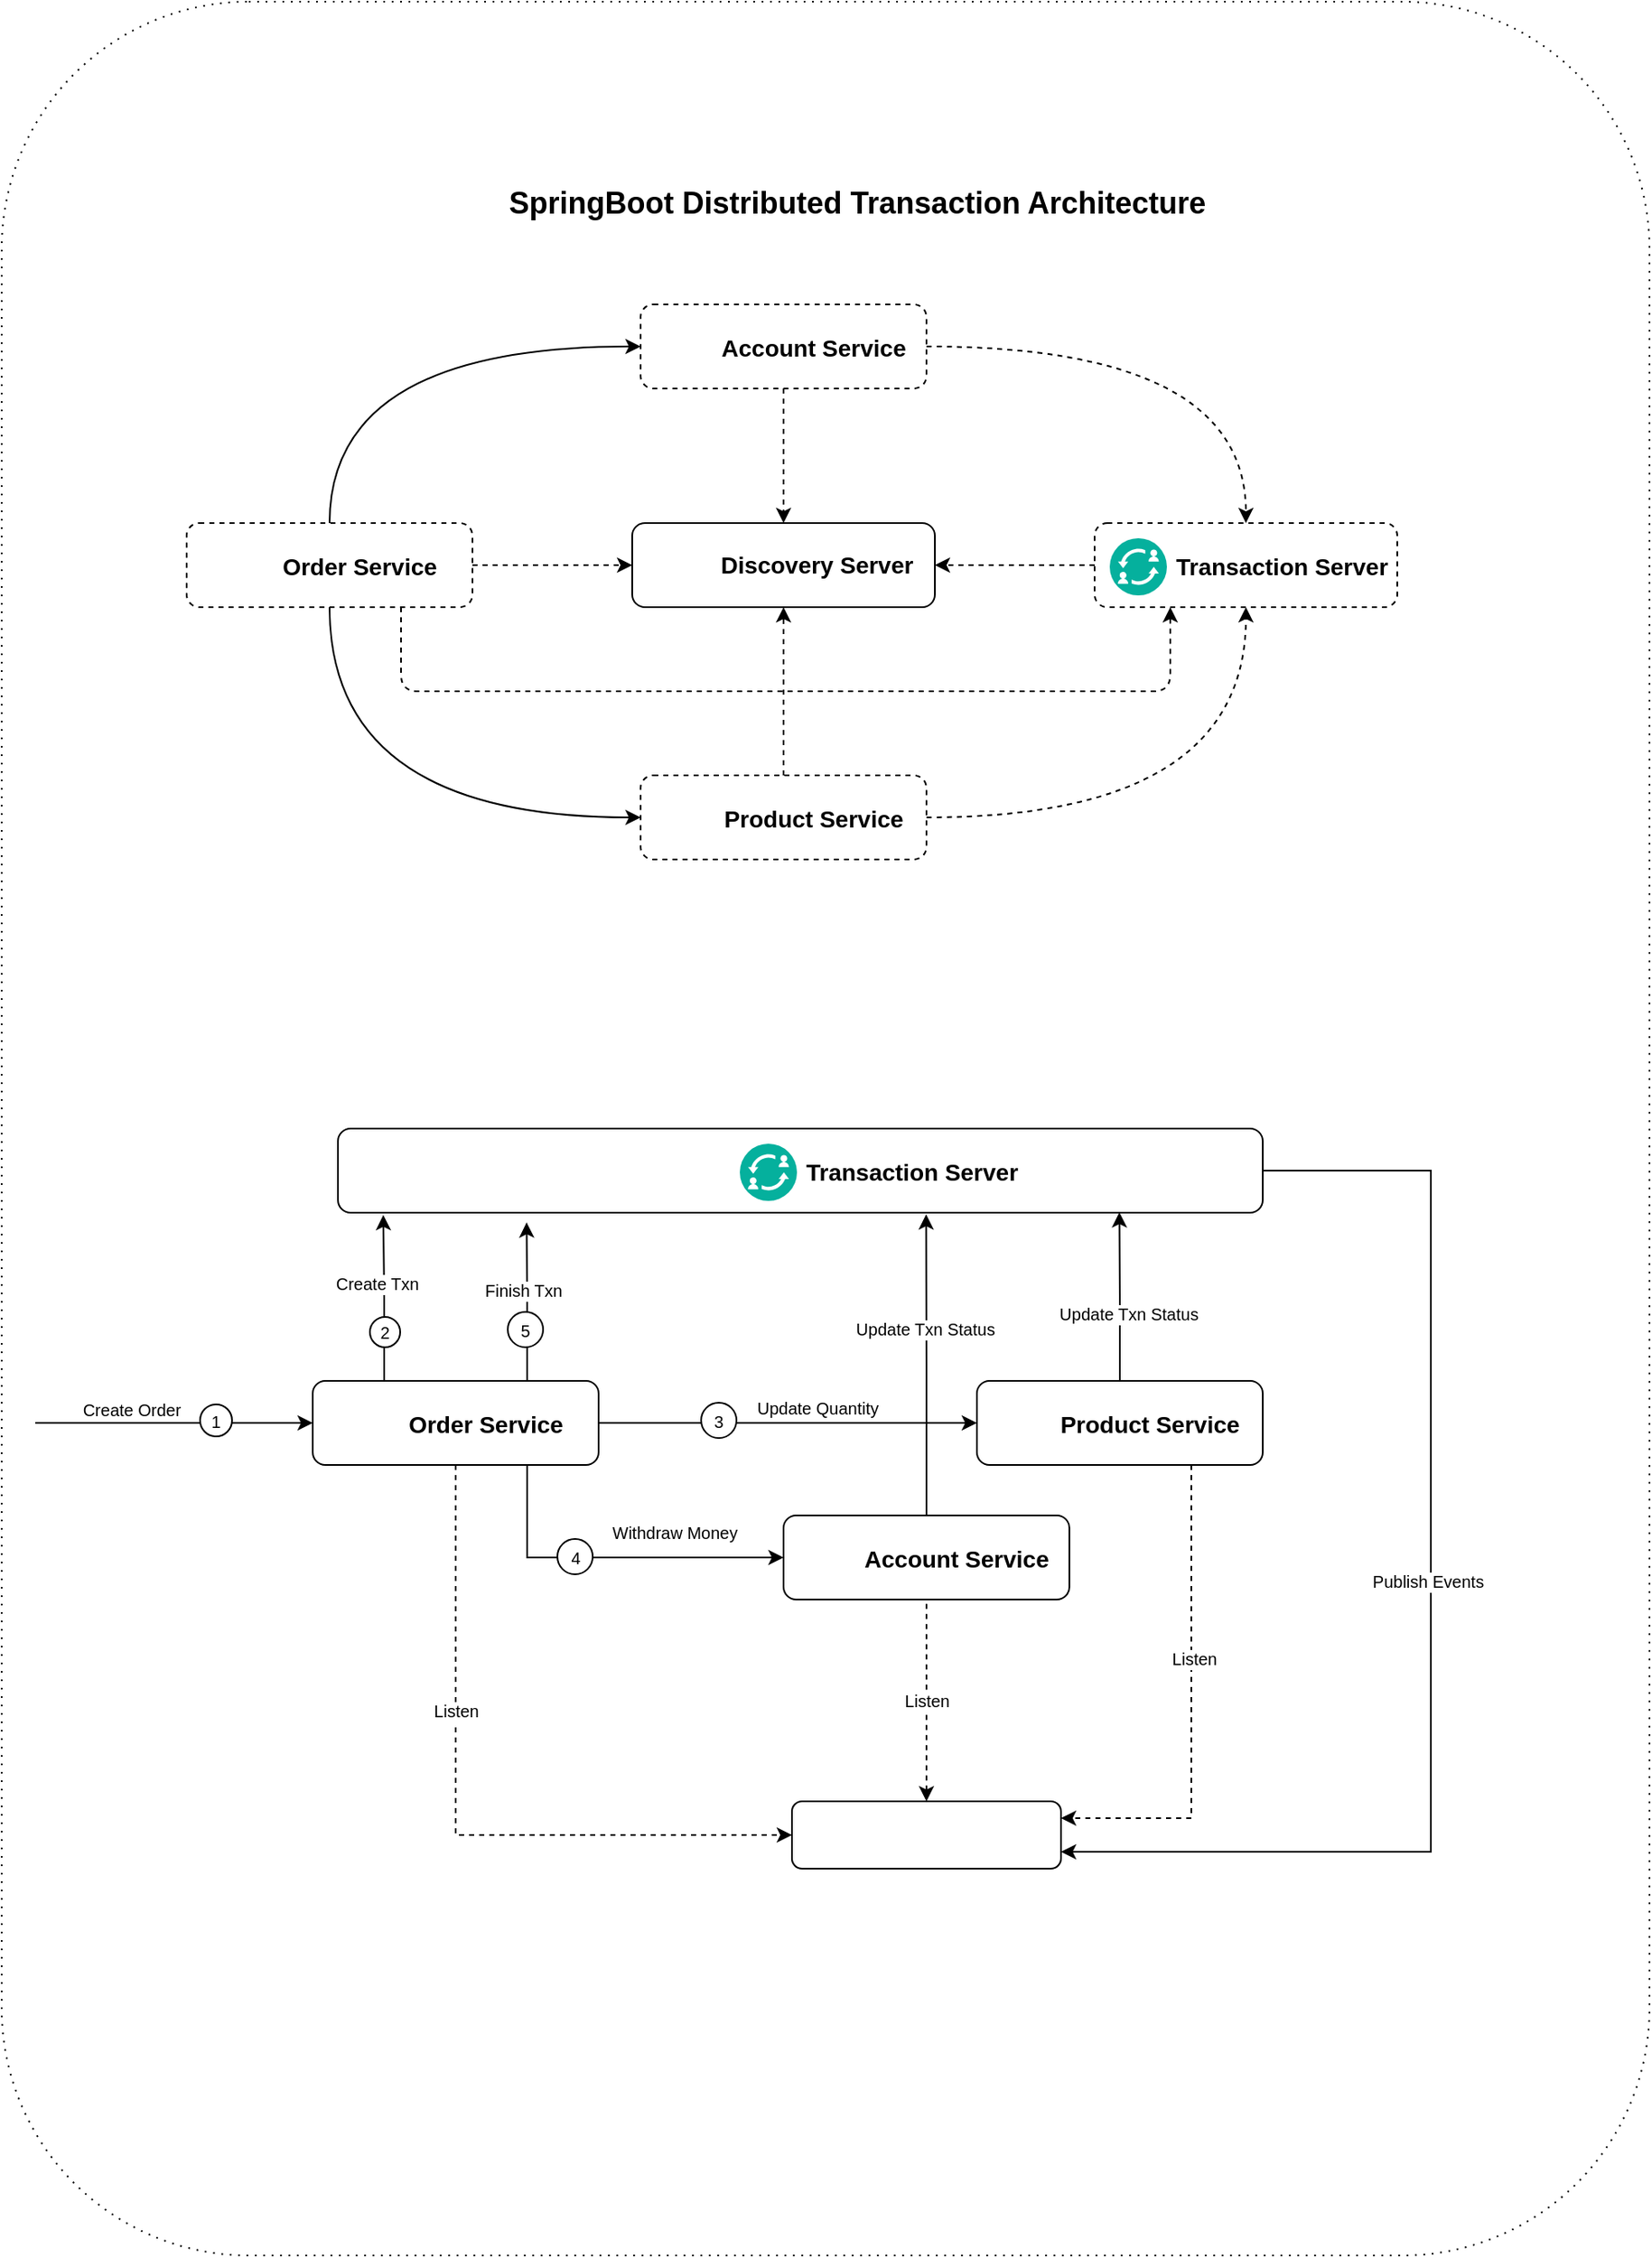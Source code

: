 <mxfile version="13.4.6" type="device"><diagram id="TzoZuRpMKNAKTV6mNoHU" name="Page-1"><mxGraphModel dx="1888" dy="580" grid="1" gridSize="10" guides="1" tooltips="1" connect="1" arrows="1" fold="1" page="1" pageScale="1" pageWidth="850" pageHeight="1100" math="0" shadow="0"><root><mxCell id="0"/><mxCell id="1" parent="0"/><mxCell id="OYZoW6TeuXDNBzi-kduW-101" value="" style="rounded=1;whiteSpace=wrap;html=1;fillColor=none;fontSize=18;dashed=1;dashPattern=1 4;" vertex="1" parent="1"><mxGeometry x="-150" y="10" width="980" height="1340" as="geometry"/></mxCell><mxCell id="OYZoW6TeuXDNBzi-kduW-8" value="" style="group" vertex="1" connectable="0" parent="1"><mxGeometry x="225" y="320" width="180" height="50" as="geometry"/></mxCell><mxCell id="OYZoW6TeuXDNBzi-kduW-1" value="" style="rounded=1;whiteSpace=wrap;html=1;" vertex="1" parent="OYZoW6TeuXDNBzi-kduW-8"><mxGeometry width="180" height="50" as="geometry"/></mxCell><mxCell id="OYZoW6TeuXDNBzi-kduW-3" value="" style="shape=image;imageAspect=0;aspect=fixed;verticalLabelPosition=bottom;verticalAlign=top;image=https://pragmaticintegrator.files.wordpress.com/2017/03/spring-cloud.jpg;" vertex="1" parent="OYZoW6TeuXDNBzi-kduW-8"><mxGeometry x="3" y="4.167" width="41.667" height="41.667" as="geometry"/></mxCell><mxCell id="OYZoW6TeuXDNBzi-kduW-7" value="Discovery Server" style="text;html=1;strokeColor=none;fillColor=none;align=center;verticalAlign=middle;whiteSpace=wrap;rounded=0;dashed=1;fontStyle=1;fontSize=14;" vertex="1" parent="OYZoW6TeuXDNBzi-kduW-8"><mxGeometry x="50" y="16.667" width="120" height="16.667" as="geometry"/></mxCell><mxCell id="OYZoW6TeuXDNBzi-kduW-12" value="" style="group" vertex="1" connectable="0" parent="1"><mxGeometry x="230" y="190" width="170" height="50" as="geometry"/></mxCell><mxCell id="OYZoW6TeuXDNBzi-kduW-9" value="" style="rounded=1;whiteSpace=wrap;html=1;dashed=1;fontSize=14;" vertex="1" parent="OYZoW6TeuXDNBzi-kduW-12"><mxGeometry width="170" height="50" as="geometry"/></mxCell><mxCell id="OYZoW6TeuXDNBzi-kduW-4" value="" style="shape=image;imageAspect=0;aspect=fixed;verticalLabelPosition=bottom;verticalAlign=top;image=https://dzone.com/storage/temp/12434118-spring-boot-logo.png;" vertex="1" parent="OYZoW6TeuXDNBzi-kduW-12"><mxGeometry x="10" y="11" width="33.41" height="30" as="geometry"/></mxCell><mxCell id="OYZoW6TeuXDNBzi-kduW-11" value="Account Service" style="text;html=1;strokeColor=none;fillColor=none;align=center;verticalAlign=middle;whiteSpace=wrap;rounded=0;dashed=1;fontStyle=1;fontSize=14;" vertex="1" parent="OYZoW6TeuXDNBzi-kduW-12"><mxGeometry x="43" y="16" width="120" height="20" as="geometry"/></mxCell><mxCell id="OYZoW6TeuXDNBzi-kduW-13" value="" style="group" vertex="1" connectable="0" parent="1"><mxGeometry x="-40" y="320" width="170" height="50" as="geometry"/></mxCell><mxCell id="OYZoW6TeuXDNBzi-kduW-14" value="" style="rounded=1;whiteSpace=wrap;html=1;dashed=1;fontSize=14;" vertex="1" parent="OYZoW6TeuXDNBzi-kduW-13"><mxGeometry width="170" height="50" as="geometry"/></mxCell><mxCell id="OYZoW6TeuXDNBzi-kduW-15" value="" style="shape=image;imageAspect=0;aspect=fixed;verticalLabelPosition=bottom;verticalAlign=top;image=https://dzone.com/storage/temp/12434118-spring-boot-logo.png;" vertex="1" parent="OYZoW6TeuXDNBzi-kduW-13"><mxGeometry x="10" y="11" width="33.41" height="30" as="geometry"/></mxCell><mxCell id="OYZoW6TeuXDNBzi-kduW-16" value="Order Service" style="text;html=1;strokeColor=none;fillColor=none;align=center;verticalAlign=middle;whiteSpace=wrap;rounded=0;dashed=1;fontStyle=1;fontSize=14;" vertex="1" parent="OYZoW6TeuXDNBzi-kduW-13"><mxGeometry x="43" y="16" width="120" height="20" as="geometry"/></mxCell><mxCell id="OYZoW6TeuXDNBzi-kduW-17" value="" style="group" vertex="1" connectable="0" parent="1"><mxGeometry x="230" y="470" width="170" height="50" as="geometry"/></mxCell><mxCell id="OYZoW6TeuXDNBzi-kduW-18" value="" style="rounded=1;whiteSpace=wrap;html=1;dashed=1;fontSize=14;" vertex="1" parent="OYZoW6TeuXDNBzi-kduW-17"><mxGeometry width="170" height="50" as="geometry"/></mxCell><mxCell id="OYZoW6TeuXDNBzi-kduW-19" value="" style="shape=image;imageAspect=0;aspect=fixed;verticalLabelPosition=bottom;verticalAlign=top;image=https://dzone.com/storage/temp/12434118-spring-boot-logo.png;" vertex="1" parent="OYZoW6TeuXDNBzi-kduW-17"><mxGeometry x="10" y="11" width="33.41" height="30" as="geometry"/></mxCell><mxCell id="OYZoW6TeuXDNBzi-kduW-20" value="Product Service" style="text;html=1;strokeColor=none;fillColor=none;align=center;verticalAlign=middle;whiteSpace=wrap;rounded=0;dashed=1;fontStyle=1;fontSize=14;" vertex="1" parent="OYZoW6TeuXDNBzi-kduW-17"><mxGeometry x="43" y="16" width="120" height="20" as="geometry"/></mxCell><mxCell id="OYZoW6TeuXDNBzi-kduW-28" style="edgeStyle=orthogonalEdgeStyle;rounded=0;orthogonalLoop=1;jettySize=auto;html=1;exitX=0;exitY=0.5;exitDx=0;exitDy=0;entryX=1;entryY=0.5;entryDx=0;entryDy=0;dashed=1;fontSize=14;" edge="1" parent="1" source="OYZoW6TeuXDNBzi-kduW-22" target="OYZoW6TeuXDNBzi-kduW-1"><mxGeometry relative="1" as="geometry"/></mxCell><mxCell id="OYZoW6TeuXDNBzi-kduW-27" style="edgeStyle=orthogonalEdgeStyle;rounded=0;orthogonalLoop=1;jettySize=auto;html=1;exitX=0.5;exitY=1;exitDx=0;exitDy=0;entryX=0.5;entryY=0;entryDx=0;entryDy=0;fontSize=14;dashed=1;" edge="1" parent="1" source="OYZoW6TeuXDNBzi-kduW-9" target="OYZoW6TeuXDNBzi-kduW-1"><mxGeometry relative="1" as="geometry"/></mxCell><mxCell id="OYZoW6TeuXDNBzi-kduW-29" style="edgeStyle=orthogonalEdgeStyle;rounded=0;orthogonalLoop=1;jettySize=auto;html=1;exitX=0.5;exitY=0;exitDx=0;exitDy=0;entryX=0.5;entryY=1;entryDx=0;entryDy=0;dashed=1;fontSize=14;" edge="1" parent="1" source="OYZoW6TeuXDNBzi-kduW-18" target="OYZoW6TeuXDNBzi-kduW-1"><mxGeometry relative="1" as="geometry"/></mxCell><mxCell id="OYZoW6TeuXDNBzi-kduW-30" style="edgeStyle=orthogonalEdgeStyle;rounded=0;orthogonalLoop=1;jettySize=auto;html=1;exitX=1;exitY=0.5;exitDx=0;exitDy=0;entryX=0;entryY=0.5;entryDx=0;entryDy=0;dashed=1;fontSize=14;" edge="1" parent="1" source="OYZoW6TeuXDNBzi-kduW-14" target="OYZoW6TeuXDNBzi-kduW-1"><mxGeometry relative="1" as="geometry"/></mxCell><mxCell id="OYZoW6TeuXDNBzi-kduW-32" style="edgeStyle=orthogonalEdgeStyle;orthogonalLoop=1;jettySize=auto;html=1;exitX=0.5;exitY=0;exitDx=0;exitDy=0;entryX=0;entryY=0.5;entryDx=0;entryDy=0;fontSize=14;curved=1;" edge="1" parent="1" source="OYZoW6TeuXDNBzi-kduW-14" target="OYZoW6TeuXDNBzi-kduW-9"><mxGeometry relative="1" as="geometry"/></mxCell><mxCell id="OYZoW6TeuXDNBzi-kduW-33" style="edgeStyle=orthogonalEdgeStyle;curved=1;orthogonalLoop=1;jettySize=auto;html=1;exitX=0.5;exitY=1;exitDx=0;exitDy=0;entryX=0;entryY=0.5;entryDx=0;entryDy=0;fontSize=14;" edge="1" parent="1" source="OYZoW6TeuXDNBzi-kduW-14" target="OYZoW6TeuXDNBzi-kduW-18"><mxGeometry relative="1" as="geometry"/></mxCell><mxCell id="OYZoW6TeuXDNBzi-kduW-35" value="" style="group" vertex="1" connectable="0" parent="1"><mxGeometry x="500" y="320" width="180" height="50" as="geometry"/></mxCell><mxCell id="OYZoW6TeuXDNBzi-kduW-22" value="" style="rounded=1;whiteSpace=wrap;html=1;dashed=1;fontSize=14;" vertex="1" parent="OYZoW6TeuXDNBzi-kduW-35"><mxGeometry width="180" height="50" as="geometry"/></mxCell><mxCell id="OYZoW6TeuXDNBzi-kduW-24" value="Transaction Server" style="text;html=1;strokeColor=none;fillColor=none;align=center;verticalAlign=middle;whiteSpace=wrap;rounded=0;dashed=1;fontStyle=1;fontSize=14;" vertex="1" parent="OYZoW6TeuXDNBzi-kduW-35"><mxGeometry x="43" y="16" width="137" height="20" as="geometry"/></mxCell><mxCell id="OYZoW6TeuXDNBzi-kduW-26" value="" style="aspect=fixed;perimeter=ellipsePerimeter;html=1;align=center;shadow=0;dashed=0;fontColor=#4277BB;labelBackgroundColor=#ffffff;fontSize=12;spacingTop=3;image;image=img/lib/ibm/blockchain/transaction_manager.svg;rounded=1;" vertex="1" parent="OYZoW6TeuXDNBzi-kduW-35"><mxGeometry x="9" y="9" width="34" height="34" as="geometry"/></mxCell><mxCell id="OYZoW6TeuXDNBzi-kduW-37" style="edgeStyle=orthogonalEdgeStyle;curved=1;orthogonalLoop=1;jettySize=auto;html=1;exitX=1;exitY=0.5;exitDx=0;exitDy=0;entryX=0.5;entryY=0;entryDx=0;entryDy=0;fontSize=14;dashed=1;" edge="1" parent="1" source="OYZoW6TeuXDNBzi-kduW-9" target="OYZoW6TeuXDNBzi-kduW-22"><mxGeometry relative="1" as="geometry"/></mxCell><mxCell id="OYZoW6TeuXDNBzi-kduW-38" style="edgeStyle=orthogonalEdgeStyle;curved=1;orthogonalLoop=1;jettySize=auto;html=1;exitX=1;exitY=0.5;exitDx=0;exitDy=0;entryX=0.5;entryY=1;entryDx=0;entryDy=0;fontSize=14;dashed=1;" edge="1" parent="1" source="OYZoW6TeuXDNBzi-kduW-18" target="OYZoW6TeuXDNBzi-kduW-22"><mxGeometry relative="1" as="geometry"/></mxCell><mxCell id="OYZoW6TeuXDNBzi-kduW-43" style="edgeStyle=orthogonalEdgeStyle;orthogonalLoop=1;jettySize=auto;html=1;entryX=0.25;entryY=1;entryDx=0;entryDy=0;fontSize=14;rounded=1;dashed=1;exitX=0.75;exitY=1;exitDx=0;exitDy=0;" edge="1" parent="1" source="OYZoW6TeuXDNBzi-kduW-14" target="OYZoW6TeuXDNBzi-kduW-22"><mxGeometry relative="1" as="geometry"><mxPoint x="130" y="358" as="sourcePoint"/><Array as="points"><mxPoint x="545" y="420"/></Array></mxGeometry></mxCell><mxCell id="OYZoW6TeuXDNBzi-kduW-45" value="" style="group" vertex="1" connectable="0" parent="1"><mxGeometry x="315" y="910" width="170" height="50" as="geometry"/></mxCell><mxCell id="OYZoW6TeuXDNBzi-kduW-46" value="" style="rounded=1;whiteSpace=wrap;html=1;fontSize=14;" vertex="1" parent="OYZoW6TeuXDNBzi-kduW-45"><mxGeometry width="170" height="50" as="geometry"/></mxCell><mxCell id="OYZoW6TeuXDNBzi-kduW-47" value="" style="shape=image;imageAspect=0;aspect=fixed;verticalLabelPosition=bottom;verticalAlign=top;image=https://dzone.com/storage/temp/12434118-spring-boot-logo.png;" vertex="1" parent="OYZoW6TeuXDNBzi-kduW-45"><mxGeometry x="10" y="11" width="33.41" height="30" as="geometry"/></mxCell><mxCell id="OYZoW6TeuXDNBzi-kduW-48" value="Account Service" style="text;html=1;strokeColor=none;fillColor=none;align=center;verticalAlign=middle;whiteSpace=wrap;rounded=0;dashed=1;fontStyle=1;fontSize=14;" vertex="1" parent="OYZoW6TeuXDNBzi-kduW-45"><mxGeometry x="43" y="16" width="120" height="20" as="geometry"/></mxCell><mxCell id="OYZoW6TeuXDNBzi-kduW-49" value="" style="group;fillColor=#ffffff;" vertex="1" connectable="0" parent="1"><mxGeometry x="35" y="830" width="170" height="50" as="geometry"/></mxCell><mxCell id="OYZoW6TeuXDNBzi-kduW-50" value="" style="rounded=1;whiteSpace=wrap;html=1;fontSize=14;" vertex="1" parent="OYZoW6TeuXDNBzi-kduW-49"><mxGeometry width="170" height="50" as="geometry"/></mxCell><mxCell id="OYZoW6TeuXDNBzi-kduW-51" value="" style="shape=image;imageAspect=0;aspect=fixed;verticalLabelPosition=bottom;verticalAlign=top;image=https://dzone.com/storage/temp/12434118-spring-boot-logo.png;" vertex="1" parent="OYZoW6TeuXDNBzi-kduW-49"><mxGeometry x="10" y="11" width="33.41" height="30" as="geometry"/></mxCell><mxCell id="OYZoW6TeuXDNBzi-kduW-52" value="Order Service" style="text;html=1;strokeColor=none;fillColor=none;align=center;verticalAlign=middle;whiteSpace=wrap;rounded=0;dashed=1;fontStyle=1;fontSize=14;" vertex="1" parent="OYZoW6TeuXDNBzi-kduW-49"><mxGeometry x="43" y="16" width="120" height="20" as="geometry"/></mxCell><mxCell id="OYZoW6TeuXDNBzi-kduW-53" value="" style="group" vertex="1" connectable="0" parent="1"><mxGeometry x="430" y="830" width="170" height="50" as="geometry"/></mxCell><mxCell id="OYZoW6TeuXDNBzi-kduW-54" value="" style="rounded=1;whiteSpace=wrap;html=1;fontSize=14;" vertex="1" parent="OYZoW6TeuXDNBzi-kduW-53"><mxGeometry width="170" height="50" as="geometry"/></mxCell><mxCell id="OYZoW6TeuXDNBzi-kduW-55" value="" style="shape=image;imageAspect=0;aspect=fixed;verticalLabelPosition=bottom;verticalAlign=top;image=https://dzone.com/storage/temp/12434118-spring-boot-logo.png;" vertex="1" parent="OYZoW6TeuXDNBzi-kduW-53"><mxGeometry x="10" y="11" width="33.41" height="30" as="geometry"/></mxCell><mxCell id="OYZoW6TeuXDNBzi-kduW-56" value="Product Service" style="text;html=1;strokeColor=none;fillColor=none;align=center;verticalAlign=middle;whiteSpace=wrap;rounded=0;dashed=1;fontStyle=1;fontSize=14;" vertex="1" parent="OYZoW6TeuXDNBzi-kduW-53"><mxGeometry x="43" y="16" width="120" height="20" as="geometry"/></mxCell><mxCell id="OYZoW6TeuXDNBzi-kduW-65" style="edgeStyle=orthogonalEdgeStyle;rounded=0;orthogonalLoop=1;jettySize=auto;html=1;exitX=0;exitY=0.5;exitDx=0;exitDy=0;fontSize=14;startArrow=classic;startFill=1;endArrow=none;endFill=0;" edge="1" parent="1" source="OYZoW6TeuXDNBzi-kduW-50"><mxGeometry relative="1" as="geometry"><mxPoint x="-130" y="855" as="targetPoint"/></mxGeometry></mxCell><mxCell id="OYZoW6TeuXDNBzi-kduW-66" value="Create Order" style="edgeLabel;html=1;align=center;verticalAlign=middle;resizable=0;points=[];fontSize=10;" vertex="1" connectable="0" parent="OYZoW6TeuXDNBzi-kduW-65"><mxGeometry x="0.309" y="1" relative="1" as="geometry"><mxPoint y="-10" as="offset"/></mxGeometry></mxCell><mxCell id="OYZoW6TeuXDNBzi-kduW-67" value="1" style="ellipse;whiteSpace=wrap;html=1;aspect=fixed;rounded=1;fontSize=10;" vertex="1" parent="1"><mxGeometry x="-32" y="844" width="19" height="19" as="geometry"/></mxCell><mxCell id="OYZoW6TeuXDNBzi-kduW-72" style="edgeStyle=orthogonalEdgeStyle;rounded=0;orthogonalLoop=1;jettySize=auto;html=1;exitX=0.25;exitY=0;exitDx=0;exitDy=0;entryX=0.049;entryY=1.028;entryDx=0;entryDy=0;startArrow=none;startFill=0;endArrow=classic;endFill=1;fontSize=10;entryPerimeter=0;" edge="1" parent="1" source="OYZoW6TeuXDNBzi-kduW-50" target="OYZoW6TeuXDNBzi-kduW-58"><mxGeometry relative="1" as="geometry"/></mxCell><mxCell id="OYZoW6TeuXDNBzi-kduW-75" value="Create Txn" style="edgeLabel;html=1;align=center;verticalAlign=middle;resizable=0;points=[];fontSize=10;" vertex="1" connectable="0" parent="OYZoW6TeuXDNBzi-kduW-72"><mxGeometry x="-0.096" y="-10" relative="1" as="geometry"><mxPoint x="-15" y="-13" as="offset"/></mxGeometry></mxCell><mxCell id="OYZoW6TeuXDNBzi-kduW-73" value="2" style="ellipse;whiteSpace=wrap;html=1;aspect=fixed;rounded=1;fontSize=10;" vertex="1" parent="1"><mxGeometry x="69" y="792" width="18" height="18" as="geometry"/></mxCell><mxCell id="OYZoW6TeuXDNBzi-kduW-76" style="edgeStyle=orthogonalEdgeStyle;rounded=0;orthogonalLoop=1;jettySize=auto;html=1;exitX=1;exitY=0.5;exitDx=0;exitDy=0;entryX=1;entryY=0.75;entryDx=0;entryDy=0;startArrow=none;startFill=0;endArrow=classic;endFill=1;fontSize=10;" edge="1" parent="1" source="OYZoW6TeuXDNBzi-kduW-58" target="OYZoW6TeuXDNBzi-kduW-62"><mxGeometry relative="1" as="geometry"><Array as="points"><mxPoint x="700" y="705"/><mxPoint x="700" y="1110"/></Array></mxGeometry></mxCell><mxCell id="OYZoW6TeuXDNBzi-kduW-77" value="Publish Events" style="edgeLabel;html=1;align=center;verticalAlign=middle;resizable=0;points=[];fontSize=10;" vertex="1" connectable="0" parent="OYZoW6TeuXDNBzi-kduW-76"><mxGeometry x="-0.052" y="-2" relative="1" as="geometry"><mxPoint as="offset"/></mxGeometry></mxCell><mxCell id="OYZoW6TeuXDNBzi-kduW-79" value="" style="group" vertex="1" connectable="0" parent="1"><mxGeometry x="320" y="1080" width="160" height="40" as="geometry"/></mxCell><mxCell id="OYZoW6TeuXDNBzi-kduW-62" value="" style="rounded=1;whiteSpace=wrap;html=1;fontSize=14;" vertex="1" parent="OYZoW6TeuXDNBzi-kduW-79"><mxGeometry width="160" height="40" as="geometry"/></mxCell><mxCell id="OYZoW6TeuXDNBzi-kduW-78" value="" style="shape=image;imageAspect=0;aspect=fixed;verticalLabelPosition=bottom;verticalAlign=top;rounded=1;fontSize=10;image=https://upload.wikimedia.org/wikipedia/commons/thumb/7/71/RabbitMQ_logo.svg/1280px-RabbitMQ_logo.svg.png;" vertex="1" parent="OYZoW6TeuXDNBzi-kduW-79"><mxGeometry x="20" y="10.15" width="125" height="19.71" as="geometry"/></mxCell><mxCell id="OYZoW6TeuXDNBzi-kduW-80" value="Listen" style="edgeStyle=orthogonalEdgeStyle;rounded=0;orthogonalLoop=1;jettySize=auto;html=1;exitX=0.5;exitY=0;exitDx=0;exitDy=0;entryX=0.5;entryY=1;entryDx=0;entryDy=0;startArrow=classic;startFill=1;endArrow=none;endFill=0;fontSize=10;dashed=1;" edge="1" parent="1" source="OYZoW6TeuXDNBzi-kduW-62" target="OYZoW6TeuXDNBzi-kduW-46"><mxGeometry relative="1" as="geometry"/></mxCell><mxCell id="OYZoW6TeuXDNBzi-kduW-81" style="edgeStyle=orthogonalEdgeStyle;rounded=0;orthogonalLoop=1;jettySize=auto;html=1;exitX=1;exitY=0.5;exitDx=0;exitDy=0;entryX=0;entryY=0.5;entryDx=0;entryDy=0;startArrow=none;startFill=0;endArrow=classic;endFill=1;fontSize=10;" edge="1" parent="1" source="OYZoW6TeuXDNBzi-kduW-50" target="OYZoW6TeuXDNBzi-kduW-54"><mxGeometry relative="1" as="geometry"/></mxCell><mxCell id="OYZoW6TeuXDNBzi-kduW-83" value="Update Quantity" style="edgeLabel;html=1;align=center;verticalAlign=middle;resizable=0;points=[];fontSize=10;" vertex="1" connectable="0" parent="OYZoW6TeuXDNBzi-kduW-81"><mxGeometry x="0.151" y="-1" relative="1" as="geometry"><mxPoint y="-10" as="offset"/></mxGeometry></mxCell><mxCell id="OYZoW6TeuXDNBzi-kduW-82" value="3" style="ellipse;whiteSpace=wrap;html=1;aspect=fixed;rounded=1;fontSize=10;" vertex="1" parent="1"><mxGeometry x="266" y="843" width="21" height="21" as="geometry"/></mxCell><mxCell id="OYZoW6TeuXDNBzi-kduW-84" value="Update Txn Status" style="edgeStyle=orthogonalEdgeStyle;rounded=0;orthogonalLoop=1;jettySize=auto;html=1;exitX=0.5;exitY=0;exitDx=0;exitDy=0;startArrow=none;startFill=0;endArrow=classic;endFill=1;fontSize=10;entryX=0.845;entryY=0.996;entryDx=0;entryDy=0;entryPerimeter=0;" edge="1" parent="1" source="OYZoW6TeuXDNBzi-kduW-54" target="OYZoW6TeuXDNBzi-kduW-58"><mxGeometry x="-0.2" y="-5" relative="1" as="geometry"><mxPoint as="offset"/></mxGeometry></mxCell><mxCell id="OYZoW6TeuXDNBzi-kduW-86" style="edgeStyle=orthogonalEdgeStyle;rounded=0;orthogonalLoop=1;jettySize=auto;html=1;exitX=0.5;exitY=1;exitDx=0;exitDy=0;entryX=0;entryY=0.5;entryDx=0;entryDy=0;startArrow=none;startFill=0;endArrow=classic;endFill=1;fontSize=10;dashed=1;" edge="1" parent="1" source="OYZoW6TeuXDNBzi-kduW-50" target="OYZoW6TeuXDNBzi-kduW-62"><mxGeometry relative="1" as="geometry"/></mxCell><mxCell id="OYZoW6TeuXDNBzi-kduW-87" value="Listen" style="edgeLabel;html=1;align=center;verticalAlign=middle;resizable=0;points=[];fontSize=10;" vertex="1" connectable="0" parent="OYZoW6TeuXDNBzi-kduW-86"><mxGeometry x="-0.308" relative="1" as="geometry"><mxPoint as="offset"/></mxGeometry></mxCell><mxCell id="OYZoW6TeuXDNBzi-kduW-88" value="Withdraw Money" style="edgeStyle=orthogonalEdgeStyle;rounded=0;orthogonalLoop=1;jettySize=auto;html=1;exitX=0.75;exitY=1;exitDx=0;exitDy=0;entryX=0;entryY=0.5;entryDx=0;entryDy=0;startArrow=none;startFill=0;endArrow=classic;endFill=1;fontSize=10;" edge="1" parent="1" source="OYZoW6TeuXDNBzi-kduW-50" target="OYZoW6TeuXDNBzi-kduW-46"><mxGeometry x="0.358" y="15" relative="1" as="geometry"><mxPoint x="1" as="offset"/></mxGeometry></mxCell><mxCell id="OYZoW6TeuXDNBzi-kduW-89" value="4" style="ellipse;whiteSpace=wrap;html=1;aspect=fixed;rounded=1;fontSize=10;" vertex="1" parent="1"><mxGeometry x="180.5" y="924" width="21" height="21" as="geometry"/></mxCell><mxCell id="OYZoW6TeuXDNBzi-kduW-90" style="edgeStyle=orthogonalEdgeStyle;rounded=0;orthogonalLoop=1;jettySize=auto;html=1;exitX=0.75;exitY=0;exitDx=0;exitDy=0;entryX=0.204;entryY=1.116;entryDx=0;entryDy=0;startArrow=none;startFill=0;endArrow=classic;endFill=1;fontSize=10;entryPerimeter=0;" edge="1" parent="1" source="OYZoW6TeuXDNBzi-kduW-50" target="OYZoW6TeuXDNBzi-kduW-58"><mxGeometry relative="1" as="geometry"/></mxCell><mxCell id="OYZoW6TeuXDNBzi-kduW-92" value="Finish Txn" style="edgeLabel;html=1;align=center;verticalAlign=middle;resizable=0;points=[];fontSize=10;" vertex="1" connectable="0" parent="OYZoW6TeuXDNBzi-kduW-90"><mxGeometry x="0.155" y="2" relative="1" as="geometry"><mxPoint as="offset"/></mxGeometry></mxCell><mxCell id="OYZoW6TeuXDNBzi-kduW-91" value="5" style="ellipse;whiteSpace=wrap;html=1;aspect=fixed;rounded=1;fontSize=10;" vertex="1" parent="1"><mxGeometry x="151" y="789" width="21" height="21" as="geometry"/></mxCell><mxCell id="OYZoW6TeuXDNBzi-kduW-93" style="edgeStyle=orthogonalEdgeStyle;rounded=0;orthogonalLoop=1;jettySize=auto;html=1;exitX=0.75;exitY=1;exitDx=0;exitDy=0;entryX=1;entryY=0.25;entryDx=0;entryDy=0;startArrow=none;startFill=0;endArrow=classic;endFill=1;fontSize=10;dashed=1;" edge="1" parent="1" source="OYZoW6TeuXDNBzi-kduW-54" target="OYZoW6TeuXDNBzi-kduW-62"><mxGeometry relative="1" as="geometry"/></mxCell><mxCell id="OYZoW6TeuXDNBzi-kduW-94" value="Listen" style="edgeLabel;html=1;align=center;verticalAlign=middle;resizable=0;points=[];fontSize=10;" vertex="1" connectable="0" parent="OYZoW6TeuXDNBzi-kduW-93"><mxGeometry x="-0.199" y="1" relative="1" as="geometry"><mxPoint as="offset"/></mxGeometry></mxCell><mxCell id="OYZoW6TeuXDNBzi-kduW-96" style="edgeStyle=orthogonalEdgeStyle;rounded=0;orthogonalLoop=1;jettySize=auto;html=1;exitX=0.5;exitY=0;exitDx=0;exitDy=0;entryX=0.636;entryY=1.02;entryDx=0;entryDy=0;entryPerimeter=0;startArrow=none;startFill=0;endArrow=classic;endFill=1;fontSize=10;" edge="1" parent="1" source="OYZoW6TeuXDNBzi-kduW-46" target="OYZoW6TeuXDNBzi-kduW-58"><mxGeometry relative="1" as="geometry"/></mxCell><mxCell id="OYZoW6TeuXDNBzi-kduW-97" value="Update Txn Status" style="edgeLabel;html=1;align=center;verticalAlign=middle;resizable=0;points=[];fontSize=10;" vertex="1" connectable="0" parent="OYZoW6TeuXDNBzi-kduW-96"><mxGeometry x="0.256" y="1" relative="1" as="geometry"><mxPoint y="1" as="offset"/></mxGeometry></mxCell><mxCell id="OYZoW6TeuXDNBzi-kduW-98" value="" style="group" vertex="1" connectable="0" parent="1"><mxGeometry x="50" y="680" width="550" height="50" as="geometry"/></mxCell><mxCell id="OYZoW6TeuXDNBzi-kduW-58" value="" style="rounded=1;whiteSpace=wrap;html=1;fontSize=14;" vertex="1" parent="OYZoW6TeuXDNBzi-kduW-98"><mxGeometry width="550" height="50" as="geometry"/></mxCell><mxCell id="OYZoW6TeuXDNBzi-kduW-59" value="Transaction Server" style="text;html=1;strokeColor=none;fillColor=none;align=center;verticalAlign=middle;whiteSpace=wrap;rounded=0;dashed=1;fontStyle=1;fontSize=14;" vertex="1" parent="OYZoW6TeuXDNBzi-kduW-98"><mxGeometry x="273" y="16" width="137" height="20" as="geometry"/></mxCell><mxCell id="OYZoW6TeuXDNBzi-kduW-60" value="" style="aspect=fixed;perimeter=ellipsePerimeter;html=1;align=center;shadow=0;dashed=0;fontColor=#4277BB;labelBackgroundColor=#ffffff;fontSize=12;spacingTop=3;image;image=img/lib/ibm/blockchain/transaction_manager.svg;rounded=1;" vertex="1" parent="OYZoW6TeuXDNBzi-kduW-98"><mxGeometry x="239" y="9" width="34" height="34" as="geometry"/></mxCell><mxCell id="OYZoW6TeuXDNBzi-kduW-99" value="SpringBoot Distributed Transaction Architecture" style="text;html=1;strokeColor=none;fillColor=none;align=center;verticalAlign=middle;whiteSpace=wrap;rounded=0;fontSize=18;fontStyle=1" vertex="1" parent="1"><mxGeometry x="138" y="110" width="442" height="40" as="geometry"/></mxCell></root></mxGraphModel></diagram></mxfile>